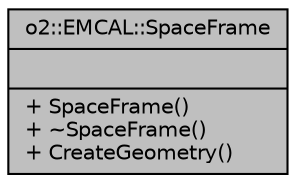 digraph "o2::EMCAL::SpaceFrame"
{
 // INTERACTIVE_SVG=YES
  bgcolor="transparent";
  edge [fontname="Helvetica",fontsize="10",labelfontname="Helvetica",labelfontsize="10"];
  node [fontname="Helvetica",fontsize="10",shape=record];
  Node1 [label="{o2::EMCAL::SpaceFrame\n||+ SpaceFrame()\l+ ~SpaceFrame()\l+ CreateGeometry()\l}",height=0.2,width=0.4,color="black", fillcolor="grey75", style="filled" fontcolor="black"];
}
